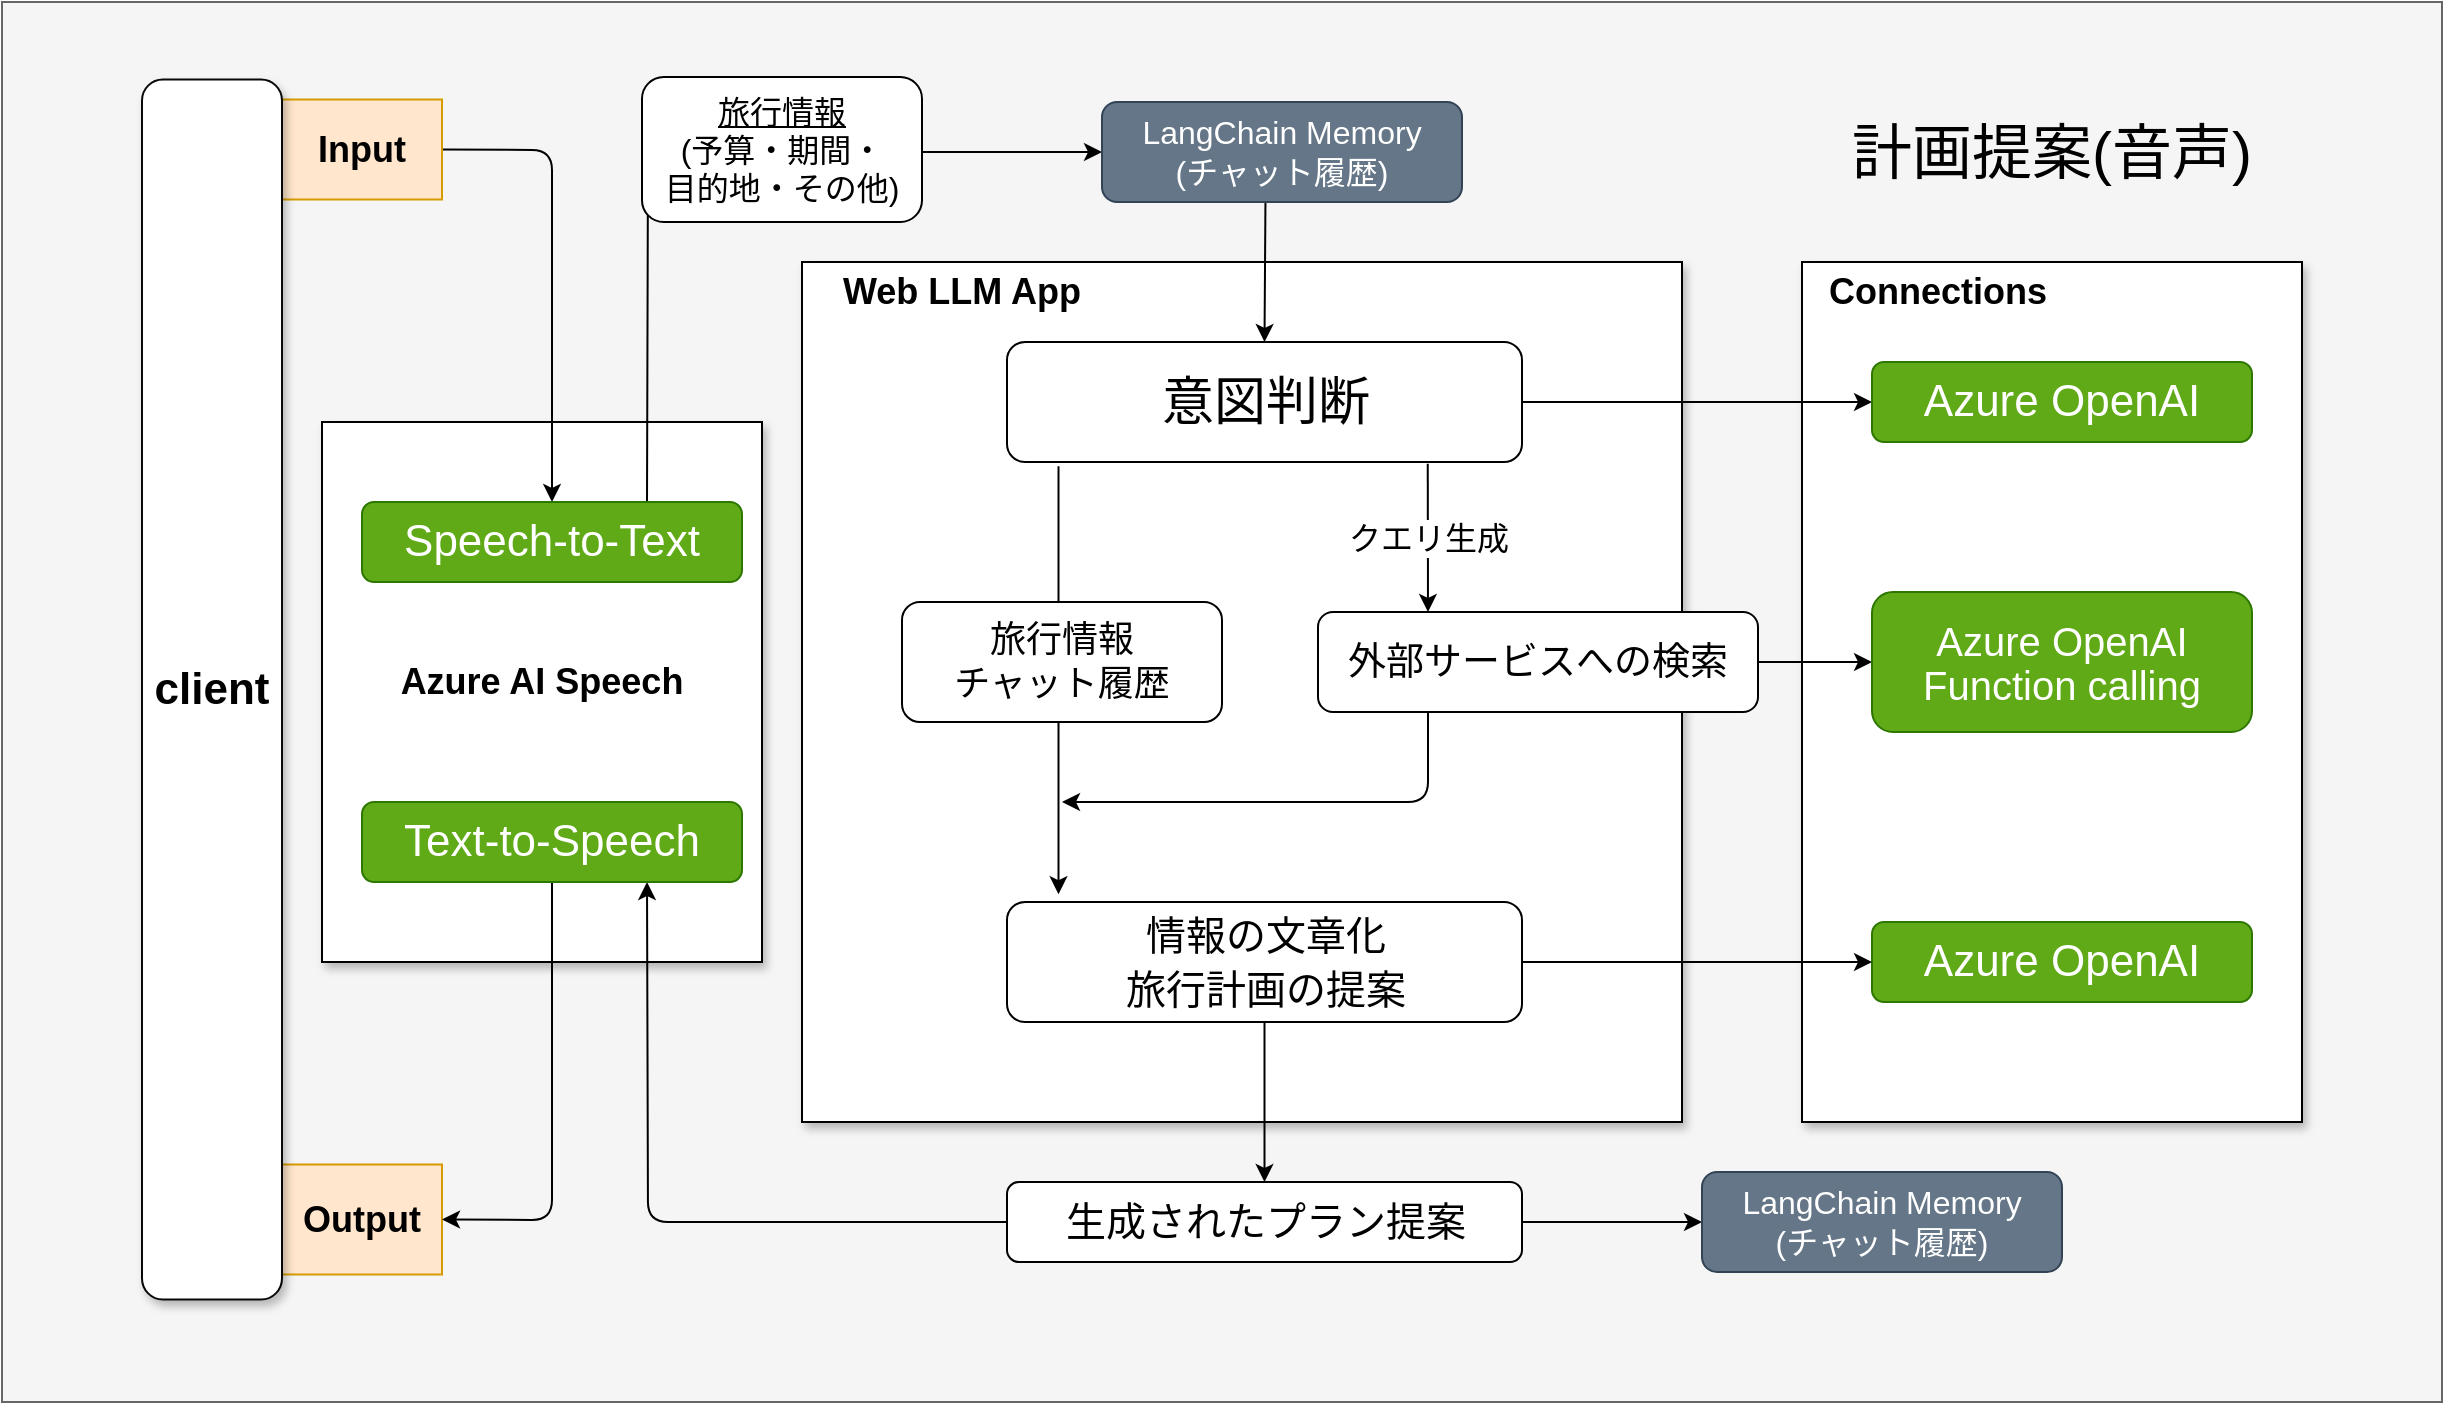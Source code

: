 <mxfile pages="3">
    <diagram name="計画提案(音声)" id="cCEmumAnZUsR_eWoqHt_">
        <mxGraphModel dx="910" dy="952" grid="1" gridSize="10" guides="1" tooltips="1" connect="1" arrows="1" fold="1" page="1" pageScale="1" pageWidth="827" pageHeight="1169" math="0" shadow="0">
            <root>
                <mxCell id="_dDCrjcuB5I1F5ZivIcx-0"/>
                <mxCell id="_dDCrjcuB5I1F5ZivIcx-1" parent="_dDCrjcuB5I1F5ZivIcx-0"/>
                <mxCell id="_dDCrjcuB5I1F5ZivIcx-2" value="" style="rounded=0;whiteSpace=wrap;html=1;strokeColor=#666666;movable=1;resizable=1;rotatable=1;deletable=1;editable=1;connectable=1;fillColor=#f5f5f5;fontColor=#333333;" parent="_dDCrjcuB5I1F5ZivIcx-1" vertex="1">
                    <mxGeometry x="230" y="235" width="1220" height="700" as="geometry"/>
                </mxCell>
                <mxCell id="FfdtrfkBHYAv-GYH5gaA-5" value="" style="rounded=0;whiteSpace=wrap;html=1;shadow=1;glass=0;labelBorderColor=default;fontSize=20;fontColor=default;" parent="_dDCrjcuB5I1F5ZivIcx-1" vertex="1">
                    <mxGeometry x="390" y="445" width="220" height="270" as="geometry"/>
                </mxCell>
                <mxCell id="_dDCrjcuB5I1F5ZivIcx-3" value="" style="rounded=0;whiteSpace=wrap;html=1;shadow=1;" parent="_dDCrjcuB5I1F5ZivIcx-1" vertex="1">
                    <mxGeometry x="630" y="365" width="440" height="430" as="geometry"/>
                </mxCell>
                <mxCell id="_dDCrjcuB5I1F5ZivIcx-4" value="" style="rounded=0;whiteSpace=wrap;html=1;shadow=1;" parent="_dDCrjcuB5I1F5ZivIcx-1" vertex="1">
                    <mxGeometry x="1130" y="365" width="250" height="430" as="geometry"/>
                </mxCell>
                <mxCell id="_dDCrjcuB5I1F5ZivIcx-5" style="edgeStyle=none;html=1;entryX=0;entryY=0.5;entryDx=0;entryDy=0;fontSize=17;" parent="_dDCrjcuB5I1F5ZivIcx-1" source="_dDCrjcuB5I1F5ZivIcx-9" target="_dDCrjcuB5I1F5ZivIcx-10" edge="1">
                    <mxGeometry relative="1" as="geometry"/>
                </mxCell>
                <mxCell id="_dDCrjcuB5I1F5ZivIcx-6" style="edgeStyle=none;html=1;entryX=0.1;entryY=-0.065;entryDx=0;entryDy=0;fontSize=16;exitX=0.1;exitY=1.035;exitDx=0;exitDy=0;exitPerimeter=0;entryPerimeter=0;" parent="_dDCrjcuB5I1F5ZivIcx-1" source="_dDCrjcuB5I1F5ZivIcx-9" target="_dDCrjcuB5I1F5ZivIcx-21" edge="1">
                    <mxGeometry relative="1" as="geometry"/>
                </mxCell>
                <mxCell id="_dDCrjcuB5I1F5ZivIcx-7" style="edgeStyle=none;html=1;exitX=0.817;exitY=1.014;exitDx=0;exitDy=0;entryX=0.25;entryY=0;entryDx=0;entryDy=0;fontSize=16;exitPerimeter=0;" parent="_dDCrjcuB5I1F5ZivIcx-1" source="_dDCrjcuB5I1F5ZivIcx-9" target="_dDCrjcuB5I1F5ZivIcx-14" edge="1">
                    <mxGeometry relative="1" as="geometry"/>
                </mxCell>
                <mxCell id="_dDCrjcuB5I1F5ZivIcx-8" value="クエリ生成" style="edgeLabel;html=1;align=center;verticalAlign=middle;resizable=0;points=[];fontSize=16;" parent="_dDCrjcuB5I1F5ZivIcx-7" vertex="1" connectable="0">
                    <mxGeometry x="-0.37" relative="1" as="geometry">
                        <mxPoint y="13" as="offset"/>
                    </mxGeometry>
                </mxCell>
                <mxCell id="_dDCrjcuB5I1F5ZivIcx-9" value="&lt;font style=&quot;font-size: 26px;&quot;&gt;意図判断&lt;br style=&quot;font-size: 26px;&quot;&gt;&lt;/font&gt;" style="rounded=1;whiteSpace=wrap;html=1;fontSize=26;" parent="_dDCrjcuB5I1F5ZivIcx-1" vertex="1">
                    <mxGeometry x="732.5" y="405" width="257.5" height="60" as="geometry"/>
                </mxCell>
                <mxCell id="_dDCrjcuB5I1F5ZivIcx-10" value="&lt;p style=&quot;line-height: 10%; font-size: 22px;&quot;&gt;Azure&amp;nbsp;&lt;span style=&quot;background-color: initial; font-size: 22px;&quot;&gt;OpenAI&lt;/span&gt;&lt;/p&gt;" style="rounded=1;whiteSpace=wrap;html=1;fontSize=22;fillColor=#60a917;fontColor=#ffffff;strokeColor=#2D7600;" parent="_dDCrjcuB5I1F5ZivIcx-1" vertex="1">
                    <mxGeometry x="1165" y="415" width="190" height="40" as="geometry"/>
                </mxCell>
                <mxCell id="_dDCrjcuB5I1F5ZivIcx-11" style="edgeStyle=none;html=1;fontSize=14;exitX=0.454;exitY=1.01;exitDx=0;exitDy=0;exitPerimeter=0;entryX=0.5;entryY=0;entryDx=0;entryDy=0;" parent="_dDCrjcuB5I1F5ZivIcx-1" source="_dDCrjcuB5I1F5ZivIcx-34" target="_dDCrjcuB5I1F5ZivIcx-9" edge="1">
                    <mxGeometry relative="1" as="geometry">
                        <Array as="points"/>
                        <mxPoint x="860" y="340.78" as="sourcePoint"/>
                        <mxPoint x="860" y="395" as="targetPoint"/>
                    </mxGeometry>
                </mxCell>
                <mxCell id="_dDCrjcuB5I1F5ZivIcx-12" style="edgeStyle=none;html=1;entryX=0;entryY=0.5;entryDx=0;entryDy=0;fontSize=22;" parent="_dDCrjcuB5I1F5ZivIcx-1" source="_dDCrjcuB5I1F5ZivIcx-14" target="_dDCrjcuB5I1F5ZivIcx-16" edge="1">
                    <mxGeometry relative="1" as="geometry"/>
                </mxCell>
                <mxCell id="_dDCrjcuB5I1F5ZivIcx-13" style="edgeStyle=none;html=1;exitX=0.25;exitY=1;exitDx=0;exitDy=0;fontSize=16;" parent="_dDCrjcuB5I1F5ZivIcx-1" source="_dDCrjcuB5I1F5ZivIcx-14" edge="1">
                    <mxGeometry relative="1" as="geometry">
                        <mxPoint x="760" y="635" as="targetPoint"/>
                        <Array as="points">
                            <mxPoint x="943" y="635"/>
                        </Array>
                    </mxGeometry>
                </mxCell>
                <mxCell id="_dDCrjcuB5I1F5ZivIcx-14" value="&lt;font style=&quot;font-size: 19px;&quot;&gt;外部サービスへの検索&lt;/font&gt;" style="rounded=1;whiteSpace=wrap;html=1;fontSize=19;" parent="_dDCrjcuB5I1F5ZivIcx-1" vertex="1">
                    <mxGeometry x="888" y="540" width="220" height="50" as="geometry"/>
                </mxCell>
                <mxCell id="_dDCrjcuB5I1F5ZivIcx-15" value="&lt;p style=&quot;line-height: 10%; font-size: 22px;&quot;&gt;Azure&amp;nbsp;&lt;span style=&quot;background-color: initial; font-size: 22px;&quot;&gt;OpenAI&lt;/span&gt;&lt;/p&gt;" style="rounded=1;whiteSpace=wrap;html=1;fontSize=22;fillColor=#60a917;fontColor=#ffffff;strokeColor=#2D7600;" parent="_dDCrjcuB5I1F5ZivIcx-1" vertex="1">
                    <mxGeometry x="1165" y="695" width="190" height="40" as="geometry"/>
                </mxCell>
                <mxCell id="_dDCrjcuB5I1F5ZivIcx-16" value="&lt;p style=&quot;line-height: 10%; font-size: 20px;&quot;&gt;Azure&amp;nbsp;&lt;span style=&quot;border-color: var(--border-color); background-color: initial; font-size: 20px;&quot;&gt;OpenAI&lt;/span&gt;&lt;span style=&quot;background-color: initial; font-size: 20px;&quot;&gt;&lt;br style=&quot;font-size: 20px;&quot;&gt;&lt;/span&gt;&lt;/p&gt;&lt;p style=&quot;line-height: 10%; font-size: 20px;&quot;&gt;&lt;span style=&quot;background-color: initial; font-size: 20px;&quot;&gt;Function calling&lt;/span&gt;&lt;br style=&quot;font-size: 20px;&quot;&gt;&lt;/p&gt;" style="rounded=1;whiteSpace=wrap;html=1;fontSize=20;fillColor=#60a917;fontColor=#ffffff;strokeColor=#2D7600;" parent="_dDCrjcuB5I1F5ZivIcx-1" vertex="1">
                    <mxGeometry x="1165" y="530" width="190" height="70" as="geometry"/>
                </mxCell>
                <mxCell id="_dDCrjcuB5I1F5ZivIcx-17" value="旅行情報&lt;br&gt;チャット履歴" style="rounded=1;whiteSpace=wrap;html=1;fontSize=18;" parent="_dDCrjcuB5I1F5ZivIcx-1" vertex="1">
                    <mxGeometry x="680" y="535" width="160" height="60" as="geometry"/>
                </mxCell>
                <mxCell id="_dDCrjcuB5I1F5ZivIcx-18" value="計画提案(音声)" style="text;html=1;align=center;verticalAlign=middle;whiteSpace=wrap;rounded=0;fontSize=30;" parent="_dDCrjcuB5I1F5ZivIcx-1" vertex="1">
                    <mxGeometry x="1130" y="295" width="250" height="30" as="geometry"/>
                </mxCell>
                <mxCell id="_dDCrjcuB5I1F5ZivIcx-19" style="edgeStyle=none;html=1;entryX=0;entryY=0.5;entryDx=0;entryDy=0;fontSize=1;" parent="_dDCrjcuB5I1F5ZivIcx-1" source="_dDCrjcuB5I1F5ZivIcx-21" target="_dDCrjcuB5I1F5ZivIcx-15" edge="1">
                    <mxGeometry relative="1" as="geometry"/>
                </mxCell>
                <mxCell id="_dDCrjcuB5I1F5ZivIcx-20" style="edgeStyle=none;html=1;entryX=0.5;entryY=0;entryDx=0;entryDy=0;fontSize=1;" parent="_dDCrjcuB5I1F5ZivIcx-1" source="_dDCrjcuB5I1F5ZivIcx-21" target="_dDCrjcuB5I1F5ZivIcx-24" edge="1">
                    <mxGeometry relative="1" as="geometry">
                        <mxPoint x="860" y="825" as="targetPoint"/>
                    </mxGeometry>
                </mxCell>
                <mxCell id="_dDCrjcuB5I1F5ZivIcx-21" value="&lt;font style=&quot;font-size: 20px;&quot;&gt;情報の文章化&lt;br&gt;旅行計画の提案&lt;br&gt;&lt;/font&gt;" style="rounded=1;whiteSpace=wrap;html=1;fontSize=22;" parent="_dDCrjcuB5I1F5ZivIcx-1" vertex="1">
                    <mxGeometry x="732.5" y="685" width="257.5" height="60" as="geometry"/>
                </mxCell>
                <mxCell id="_dDCrjcuB5I1F5ZivIcx-22" style="edgeStyle=none;html=1;fontSize=1;entryX=0;entryY=0.5;entryDx=0;entryDy=0;" parent="_dDCrjcuB5I1F5ZivIcx-1" source="_dDCrjcuB5I1F5ZivIcx-24" target="_dDCrjcuB5I1F5ZivIcx-25" edge="1">
                    <mxGeometry relative="1" as="geometry">
                        <mxPoint x="1120" y="845" as="targetPoint"/>
                    </mxGeometry>
                </mxCell>
                <mxCell id="_dDCrjcuB5I1F5ZivIcx-23" style="edgeStyle=none;html=1;fontSize=1;entryX=0.75;entryY=1;entryDx=0;entryDy=0;" parent="_dDCrjcuB5I1F5ZivIcx-1" source="_dDCrjcuB5I1F5ZivIcx-24" target="FfdtrfkBHYAv-GYH5gaA-1" edge="1">
                    <mxGeometry relative="1" as="geometry">
                        <mxPoint x="570" y="845" as="targetPoint"/>
                        <Array as="points">
                            <mxPoint x="553" y="845"/>
                        </Array>
                    </mxGeometry>
                </mxCell>
                <mxCell id="_dDCrjcuB5I1F5ZivIcx-24" value="&lt;font style=&quot;font-size: 20px;&quot;&gt;生成されたプラン提案&lt;br&gt;&lt;/font&gt;" style="rounded=1;whiteSpace=wrap;html=1;fontSize=22;" parent="_dDCrjcuB5I1F5ZivIcx-1" vertex="1">
                    <mxGeometry x="732.5" y="825" width="257.5" height="40" as="geometry"/>
                </mxCell>
                <mxCell id="_dDCrjcuB5I1F5ZivIcx-25" value="LangChain Memory&lt;br style=&quot;font-size: 16px;&quot;&gt;(チャット履歴)" style="rounded=1;whiteSpace=wrap;html=1;fontSize=16;fillColor=#647687;strokeColor=#314354;fontColor=#ffffff;" parent="_dDCrjcuB5I1F5ZivIcx-1" vertex="1">
                    <mxGeometry x="1080" y="820" width="180" height="50" as="geometry"/>
                </mxCell>
                <mxCell id="FfdtrfkBHYAv-GYH5gaA-3" style="edgeStyle=none;html=1;entryX=0.5;entryY=0;entryDx=0;entryDy=0;fontSize=20;fontColor=default;exitX=1;exitY=0.5;exitDx=0;exitDy=0;" parent="_dDCrjcuB5I1F5ZivIcx-1" source="_dDCrjcuB5I1F5ZivIcx-26" target="FfdtrfkBHYAv-GYH5gaA-0" edge="1">
                    <mxGeometry relative="1" as="geometry">
                        <Array as="points">
                            <mxPoint x="505" y="309"/>
                        </Array>
                    </mxGeometry>
                </mxCell>
                <mxCell id="_dDCrjcuB5I1F5ZivIcx-26" value="Input" style="rounded=0;whiteSpace=wrap;html=1;shadow=0;labelBorderColor=none;fontSize=18;fontStyle=1;fillColor=#ffe6cc;strokeColor=#d79b00;" parent="_dDCrjcuB5I1F5ZivIcx-1" vertex="1">
                    <mxGeometry x="370" y="283.75" width="80" height="50" as="geometry"/>
                </mxCell>
                <mxCell id="_dDCrjcuB5I1F5ZivIcx-27" value="Output" style="rounded=0;whiteSpace=wrap;html=1;shadow=0;labelBorderColor=none;fontSize=18;fontStyle=1;fillColor=#ffe6cc;strokeColor=#d79b00;" parent="_dDCrjcuB5I1F5ZivIcx-1" vertex="1">
                    <mxGeometry x="370" y="816.25" width="80" height="55" as="geometry"/>
                </mxCell>
                <mxCell id="_dDCrjcuB5I1F5ZivIcx-28" value="Web LLM App" style="text;html=1;strokeColor=none;fillColor=none;align=center;verticalAlign=middle;whiteSpace=wrap;rounded=0;shadow=0;labelBorderColor=none;fontSize=18;fontStyle=1" parent="_dDCrjcuB5I1F5ZivIcx-1" vertex="1">
                    <mxGeometry x="640" y="365" width="140" height="30" as="geometry"/>
                </mxCell>
                <mxCell id="_dDCrjcuB5I1F5ZivIcx-29" value="Connections" style="text;html=1;strokeColor=none;fillColor=none;align=center;verticalAlign=middle;whiteSpace=wrap;rounded=0;shadow=0;labelBorderColor=none;fontSize=18;fontStyle=1" parent="_dDCrjcuB5I1F5ZivIcx-1" vertex="1">
                    <mxGeometry x="1147.5" y="365" width="100" height="30" as="geometry"/>
                </mxCell>
                <mxCell id="_dDCrjcuB5I1F5ZivIcx-30" value="&lt;font style=&quot;font-size: 22px;&quot;&gt;client&lt;/font&gt;" style="rounded=1;whiteSpace=wrap;html=1;strokeColor=#080808;perimeterSpacing=0;fontSize=22;shadow=1;fontStyle=1" parent="_dDCrjcuB5I1F5ZivIcx-1" vertex="1">
                    <mxGeometry x="300" y="273.75" width="70" height="610" as="geometry"/>
                </mxCell>
                <mxCell id="_dDCrjcuB5I1F5ZivIcx-32" style="edgeStyle=none;html=1;entryX=0;entryY=0.5;entryDx=0;entryDy=0;fontSize=16;fontColor=default;exitX=0.75;exitY=0;exitDx=0;exitDy=0;" parent="_dDCrjcuB5I1F5ZivIcx-1" source="FfdtrfkBHYAv-GYH5gaA-0" target="_dDCrjcuB5I1F5ZivIcx-34" edge="1">
                    <mxGeometry relative="1" as="geometry">
                        <Array as="points">
                            <mxPoint x="553" y="310"/>
                        </Array>
                    </mxGeometry>
                </mxCell>
                <mxCell id="_dDCrjcuB5I1F5ZivIcx-33" value="&lt;u&gt;旅行情報&lt;/u&gt;&lt;br&gt;(予算・期間・&lt;br&gt;目的地・その他)" style="rounded=1;whiteSpace=wrap;fontSize=16;html=1;" parent="_dDCrjcuB5I1F5ZivIcx-1" vertex="1">
                    <mxGeometry x="550" y="272.5" width="140" height="72.5" as="geometry"/>
                </mxCell>
                <mxCell id="_dDCrjcuB5I1F5ZivIcx-34" value="LangChain Memory&lt;br style=&quot;font-size: 16px;&quot;&gt;(チャット履歴)" style="rounded=1;whiteSpace=wrap;html=1;fontSize=16;fillColor=#647687;strokeColor=#314354;fontColor=#ffffff;" parent="_dDCrjcuB5I1F5ZivIcx-1" vertex="1">
                    <mxGeometry x="780" y="285" width="180" height="50" as="geometry"/>
                </mxCell>
                <mxCell id="FfdtrfkBHYAv-GYH5gaA-0" value="&lt;p style=&quot;line-height: 10%; font-size: 22px;&quot;&gt;&lt;span style=&quot;background-color: initial; font-size: 22px;&quot;&gt;Speech-to-Text&lt;/span&gt;&lt;/p&gt;" style="rounded=1;whiteSpace=wrap;html=1;fontSize=22;fillColor=#60a917;fontColor=#ffffff;strokeColor=#2D7600;" parent="_dDCrjcuB5I1F5ZivIcx-1" vertex="1">
                    <mxGeometry x="410" y="485" width="190" height="40" as="geometry"/>
                </mxCell>
                <mxCell id="FfdtrfkBHYAv-GYH5gaA-2" style="edgeStyle=none;html=1;entryX=1;entryY=0.5;entryDx=0;entryDy=0;fontSize=20;fontColor=default;" parent="_dDCrjcuB5I1F5ZivIcx-1" source="FfdtrfkBHYAv-GYH5gaA-1" target="_dDCrjcuB5I1F5ZivIcx-27" edge="1">
                    <mxGeometry relative="1" as="geometry">
                        <Array as="points">
                            <mxPoint x="505" y="844"/>
                        </Array>
                    </mxGeometry>
                </mxCell>
                <mxCell id="FfdtrfkBHYAv-GYH5gaA-1" value="&lt;p style=&quot;line-height: 10%; font-size: 22px;&quot;&gt;&lt;span style=&quot;background-color: initial; font-size: 22px;&quot;&gt;Text-to-Speech&lt;/span&gt;&lt;/p&gt;" style="rounded=1;whiteSpace=wrap;html=1;fontSize=22;fillColor=#60a917;fontColor=#ffffff;strokeColor=#2D7600;" parent="_dDCrjcuB5I1F5ZivIcx-1" vertex="1">
                    <mxGeometry x="410" y="635" width="190" height="40" as="geometry"/>
                </mxCell>
                <mxCell id="FfdtrfkBHYAv-GYH5gaA-8" value="Azure AI Speech" style="text;html=1;strokeColor=none;fillColor=none;align=center;verticalAlign=middle;whiteSpace=wrap;rounded=0;shadow=0;labelBorderColor=none;fontSize=18;fontStyle=1" parent="_dDCrjcuB5I1F5ZivIcx-1" vertex="1">
                    <mxGeometry x="390" y="560" width="220" height="30" as="geometry"/>
                </mxCell>
            </root>
        </mxGraphModel>
    </diagram>
    <diagram name="計画提案" id="5vDMvCE3E0zF0jx68hXI">
        <mxGraphModel dx="910" dy="952" grid="1" gridSize="10" guides="1" tooltips="1" connect="1" arrows="1" fold="1" page="1" pageScale="1" pageWidth="827" pageHeight="1169" math="0" shadow="0">
            <root>
                <mxCell id="kQgkRItSt9Re5R0VfFln-0"/>
                <mxCell id="kQgkRItSt9Re5R0VfFln-1" parent="kQgkRItSt9Re5R0VfFln-0"/>
                <mxCell id="kQgkRItSt9Re5R0VfFln-2" value="" style="rounded=0;whiteSpace=wrap;html=1;strokeColor=#666666;movable=1;resizable=1;rotatable=1;deletable=1;editable=1;connectable=1;fillColor=#f5f5f5;fontColor=#333333;" parent="kQgkRItSt9Re5R0VfFln-1" vertex="1">
                    <mxGeometry x="230" y="235" width="1220" height="700" as="geometry"/>
                </mxCell>
                <mxCell id="kQgkRItSt9Re5R0VfFln-4" value="" style="rounded=0;whiteSpace=wrap;html=1;shadow=1;" parent="kQgkRItSt9Re5R0VfFln-1" vertex="1">
                    <mxGeometry x="630" y="365" width="440" height="430" as="geometry"/>
                </mxCell>
                <mxCell id="kQgkRItSt9Re5R0VfFln-5" value="" style="rounded=0;whiteSpace=wrap;html=1;shadow=1;" parent="kQgkRItSt9Re5R0VfFln-1" vertex="1">
                    <mxGeometry x="1130" y="365" width="250" height="430" as="geometry"/>
                </mxCell>
                <mxCell id="kQgkRItSt9Re5R0VfFln-6" style="edgeStyle=none;html=1;entryX=0;entryY=0.5;entryDx=0;entryDy=0;fontSize=17;" parent="kQgkRItSt9Re5R0VfFln-1" source="kQgkRItSt9Re5R0VfFln-10" target="kQgkRItSt9Re5R0VfFln-11" edge="1">
                    <mxGeometry relative="1" as="geometry"/>
                </mxCell>
                <mxCell id="kQgkRItSt9Re5R0VfFln-7" style="edgeStyle=none;html=1;entryX=0.1;entryY=-0.065;entryDx=0;entryDy=0;fontSize=16;exitX=0.1;exitY=1.035;exitDx=0;exitDy=0;exitPerimeter=0;entryPerimeter=0;" parent="kQgkRItSt9Re5R0VfFln-1" source="kQgkRItSt9Re5R0VfFln-10" target="kQgkRItSt9Re5R0VfFln-22" edge="1">
                    <mxGeometry relative="1" as="geometry"/>
                </mxCell>
                <mxCell id="kQgkRItSt9Re5R0VfFln-8" style="edgeStyle=none;html=1;exitX=0.817;exitY=1.014;exitDx=0;exitDy=0;entryX=0.25;entryY=0;entryDx=0;entryDy=0;fontSize=16;exitPerimeter=0;" parent="kQgkRItSt9Re5R0VfFln-1" source="kQgkRItSt9Re5R0VfFln-10" target="kQgkRItSt9Re5R0VfFln-15" edge="1">
                    <mxGeometry relative="1" as="geometry"/>
                </mxCell>
                <mxCell id="kQgkRItSt9Re5R0VfFln-9" value="クエリ生成" style="edgeLabel;html=1;align=center;verticalAlign=middle;resizable=0;points=[];fontSize=16;" parent="kQgkRItSt9Re5R0VfFln-8" vertex="1" connectable="0">
                    <mxGeometry x="-0.37" relative="1" as="geometry">
                        <mxPoint y="13" as="offset"/>
                    </mxGeometry>
                </mxCell>
                <mxCell id="kQgkRItSt9Re5R0VfFln-10" value="&lt;font style=&quot;font-size: 26px;&quot;&gt;意図判断&lt;br style=&quot;font-size: 26px;&quot;&gt;&lt;/font&gt;" style="rounded=1;whiteSpace=wrap;html=1;fontSize=26;" parent="kQgkRItSt9Re5R0VfFln-1" vertex="1">
                    <mxGeometry x="732.5" y="405" width="257.5" height="60" as="geometry"/>
                </mxCell>
                <mxCell id="kQgkRItSt9Re5R0VfFln-11" value="&lt;p style=&quot;line-height: 10%; font-size: 22px;&quot;&gt;Azure&amp;nbsp;&lt;span style=&quot;background-color: initial; font-size: 22px;&quot;&gt;OpenAI&lt;/span&gt;&lt;/p&gt;" style="rounded=1;whiteSpace=wrap;html=1;fontSize=22;fillColor=#60a917;fontColor=#ffffff;strokeColor=#2D7600;" parent="kQgkRItSt9Re5R0VfFln-1" vertex="1">
                    <mxGeometry x="1165" y="415" width="190" height="40" as="geometry"/>
                </mxCell>
                <mxCell id="kQgkRItSt9Re5R0VfFln-12" style="edgeStyle=none;html=1;fontSize=14;exitX=0.454;exitY=1.01;exitDx=0;exitDy=0;exitPerimeter=0;entryX=0.5;entryY=0;entryDx=0;entryDy=0;" parent="kQgkRItSt9Re5R0VfFln-1" source="kQgkRItSt9Re5R0VfFln-35" target="kQgkRItSt9Re5R0VfFln-10" edge="1">
                    <mxGeometry relative="1" as="geometry">
                        <Array as="points"/>
                        <mxPoint x="860" y="340.78" as="sourcePoint"/>
                        <mxPoint x="860" y="395" as="targetPoint"/>
                    </mxGeometry>
                </mxCell>
                <mxCell id="kQgkRItSt9Re5R0VfFln-13" style="edgeStyle=none;html=1;entryX=0;entryY=0.5;entryDx=0;entryDy=0;fontSize=22;" parent="kQgkRItSt9Re5R0VfFln-1" source="kQgkRItSt9Re5R0VfFln-15" target="kQgkRItSt9Re5R0VfFln-17" edge="1">
                    <mxGeometry relative="1" as="geometry"/>
                </mxCell>
                <mxCell id="kQgkRItSt9Re5R0VfFln-14" style="edgeStyle=none;html=1;exitX=0.25;exitY=1;exitDx=0;exitDy=0;fontSize=16;" parent="kQgkRItSt9Re5R0VfFln-1" source="kQgkRItSt9Re5R0VfFln-15" edge="1">
                    <mxGeometry relative="1" as="geometry">
                        <mxPoint x="760" y="635" as="targetPoint"/>
                        <Array as="points">
                            <mxPoint x="943" y="635"/>
                        </Array>
                    </mxGeometry>
                </mxCell>
                <mxCell id="kQgkRItSt9Re5R0VfFln-15" value="&lt;font style=&quot;font-size: 19px;&quot;&gt;外部サービスへの検索&lt;/font&gt;" style="rounded=1;whiteSpace=wrap;html=1;fontSize=19;" parent="kQgkRItSt9Re5R0VfFln-1" vertex="1">
                    <mxGeometry x="888" y="540" width="220" height="50" as="geometry"/>
                </mxCell>
                <mxCell id="kQgkRItSt9Re5R0VfFln-16" value="&lt;p style=&quot;line-height: 10%; font-size: 22px;&quot;&gt;Azure&amp;nbsp;&lt;span style=&quot;background-color: initial; font-size: 22px;&quot;&gt;OpenAI&lt;/span&gt;&lt;/p&gt;" style="rounded=1;whiteSpace=wrap;html=1;fontSize=22;fillColor=#60a917;fontColor=#ffffff;strokeColor=#2D7600;" parent="kQgkRItSt9Re5R0VfFln-1" vertex="1">
                    <mxGeometry x="1165" y="695" width="190" height="40" as="geometry"/>
                </mxCell>
                <mxCell id="kQgkRItSt9Re5R0VfFln-17" value="&lt;p style=&quot;line-height: 10%; font-size: 20px;&quot;&gt;Azure&amp;nbsp;&lt;span style=&quot;border-color: var(--border-color); background-color: initial; font-size: 20px;&quot;&gt;OpenAI&lt;/span&gt;&lt;span style=&quot;background-color: initial; font-size: 20px;&quot;&gt;&lt;br style=&quot;font-size: 20px;&quot;&gt;&lt;/span&gt;&lt;/p&gt;&lt;p style=&quot;line-height: 10%; font-size: 20px;&quot;&gt;&lt;span style=&quot;background-color: initial; font-size: 20px;&quot;&gt;Function calling&lt;/span&gt;&lt;br style=&quot;font-size: 20px;&quot;&gt;&lt;/p&gt;" style="rounded=1;whiteSpace=wrap;html=1;fontSize=20;fillColor=#60a917;fontColor=#ffffff;strokeColor=#2D7600;" parent="kQgkRItSt9Re5R0VfFln-1" vertex="1">
                    <mxGeometry x="1165" y="530" width="190" height="70" as="geometry"/>
                </mxCell>
                <mxCell id="kQgkRItSt9Re5R0VfFln-18" value="旅行情報&lt;br&gt;チャット履歴" style="rounded=1;whiteSpace=wrap;html=1;fontSize=18;" parent="kQgkRItSt9Re5R0VfFln-1" vertex="1">
                    <mxGeometry x="680" y="535" width="160" height="60" as="geometry"/>
                </mxCell>
                <mxCell id="kQgkRItSt9Re5R0VfFln-19" value="計画提案" style="text;html=1;align=center;verticalAlign=middle;whiteSpace=wrap;rounded=0;fontSize=30;" parent="kQgkRItSt9Re5R0VfFln-1" vertex="1">
                    <mxGeometry x="1130" y="295" width="250" height="30" as="geometry"/>
                </mxCell>
                <mxCell id="kQgkRItSt9Re5R0VfFln-20" style="edgeStyle=none;html=1;entryX=0;entryY=0.5;entryDx=0;entryDy=0;fontSize=1;" parent="kQgkRItSt9Re5R0VfFln-1" source="kQgkRItSt9Re5R0VfFln-22" target="kQgkRItSt9Re5R0VfFln-16" edge="1">
                    <mxGeometry relative="1" as="geometry"/>
                </mxCell>
                <mxCell id="kQgkRItSt9Re5R0VfFln-21" style="edgeStyle=none;html=1;entryX=0.5;entryY=0;entryDx=0;entryDy=0;fontSize=1;" parent="kQgkRItSt9Re5R0VfFln-1" source="kQgkRItSt9Re5R0VfFln-22" target="kQgkRItSt9Re5R0VfFln-25" edge="1">
                    <mxGeometry relative="1" as="geometry">
                        <mxPoint x="860" y="825" as="targetPoint"/>
                    </mxGeometry>
                </mxCell>
                <mxCell id="kQgkRItSt9Re5R0VfFln-22" value="&lt;font style=&quot;font-size: 20px;&quot;&gt;情報の文章化&lt;br&gt;旅行計画の提案&lt;br&gt;&lt;/font&gt;" style="rounded=1;whiteSpace=wrap;html=1;fontSize=22;" parent="kQgkRItSt9Re5R0VfFln-1" vertex="1">
                    <mxGeometry x="732.5" y="685" width="257.5" height="60" as="geometry"/>
                </mxCell>
                <mxCell id="kQgkRItSt9Re5R0VfFln-23" style="edgeStyle=none;html=1;fontSize=1;entryX=0;entryY=0.5;entryDx=0;entryDy=0;" parent="kQgkRItSt9Re5R0VfFln-1" source="kQgkRItSt9Re5R0VfFln-25" target="kQgkRItSt9Re5R0VfFln-26" edge="1">
                    <mxGeometry relative="1" as="geometry">
                        <mxPoint x="1120" y="845" as="targetPoint"/>
                    </mxGeometry>
                </mxCell>
                <mxCell id="kQgkRItSt9Re5R0VfFln-25" value="&lt;font style=&quot;font-size: 20px;&quot;&gt;生成されたプラン提案&lt;br&gt;&lt;/font&gt;" style="rounded=1;whiteSpace=wrap;html=1;fontSize=22;" parent="kQgkRItSt9Re5R0VfFln-1" vertex="1">
                    <mxGeometry x="732.5" y="825" width="257.5" height="40" as="geometry"/>
                </mxCell>
                <mxCell id="kQgkRItSt9Re5R0VfFln-26" value="LangChain Memory&lt;br style=&quot;font-size: 16px;&quot;&gt;(チャット履歴)" style="rounded=1;whiteSpace=wrap;html=1;fontSize=16;fillColor=#647687;strokeColor=#314354;fontColor=#ffffff;" parent="kQgkRItSt9Re5R0VfFln-1" vertex="1">
                    <mxGeometry x="1080" y="820" width="180" height="50" as="geometry"/>
                </mxCell>
                <mxCell id="kQgkRItSt9Re5R0VfFln-28" value="Input" style="rounded=0;whiteSpace=wrap;html=1;shadow=0;labelBorderColor=none;fontSize=18;fontStyle=1;fillColor=#ffe6cc;strokeColor=#d79b00;" parent="kQgkRItSt9Re5R0VfFln-1" vertex="1">
                    <mxGeometry x="370" y="283.75" width="80" height="50" as="geometry"/>
                </mxCell>
                <mxCell id="kQgkRItSt9Re5R0VfFln-29" value="Output" style="rounded=0;whiteSpace=wrap;html=1;shadow=0;labelBorderColor=none;fontSize=18;fontStyle=1;fillColor=#ffe6cc;strokeColor=#d79b00;" parent="kQgkRItSt9Re5R0VfFln-1" vertex="1">
                    <mxGeometry x="370" y="816.25" width="80" height="55" as="geometry"/>
                </mxCell>
                <mxCell id="kQgkRItSt9Re5R0VfFln-30" value="Web LLM App" style="text;html=1;strokeColor=none;fillColor=none;align=center;verticalAlign=middle;whiteSpace=wrap;rounded=0;shadow=0;labelBorderColor=none;fontSize=18;fontStyle=1" parent="kQgkRItSt9Re5R0VfFln-1" vertex="1">
                    <mxGeometry x="640" y="365" width="140" height="30" as="geometry"/>
                </mxCell>
                <mxCell id="kQgkRItSt9Re5R0VfFln-31" value="Connections" style="text;html=1;strokeColor=none;fillColor=none;align=center;verticalAlign=middle;whiteSpace=wrap;rounded=0;shadow=0;labelBorderColor=none;fontSize=18;fontStyle=1" parent="kQgkRItSt9Re5R0VfFln-1" vertex="1">
                    <mxGeometry x="1147.5" y="365" width="100" height="30" as="geometry"/>
                </mxCell>
                <mxCell id="kQgkRItSt9Re5R0VfFln-32" value="&lt;font style=&quot;font-size: 22px;&quot;&gt;client&lt;/font&gt;" style="rounded=1;whiteSpace=wrap;html=1;strokeColor=#080808;perimeterSpacing=0;fontSize=22;shadow=1;fontStyle=1" parent="kQgkRItSt9Re5R0VfFln-1" vertex="1">
                    <mxGeometry x="300" y="273.75" width="70" height="610" as="geometry"/>
                </mxCell>
                <mxCell id="kQgkRItSt9Re5R0VfFln-33" style="edgeStyle=none;html=1;entryX=0;entryY=0.5;entryDx=0;entryDy=0;fontSize=16;fontColor=default;exitX=1;exitY=0.5;exitDx=0;exitDy=0;" parent="kQgkRItSt9Re5R0VfFln-1" source="kQgkRItSt9Re5R0VfFln-28" target="kQgkRItSt9Re5R0VfFln-35" edge="1">
                    <mxGeometry relative="1" as="geometry">
                        <mxPoint x="552.5" y="485" as="sourcePoint"/>
                        <Array as="points"/>
                    </mxGeometry>
                </mxCell>
                <mxCell id="kQgkRItSt9Re5R0VfFln-34" value="&lt;u&gt;旅行情報&lt;/u&gt;&lt;br&gt;(予算・期間・&lt;br&gt;目的地・その他)" style="rounded=1;whiteSpace=wrap;fontSize=16;html=1;" parent="kQgkRItSt9Re5R0VfFln-1" vertex="1">
                    <mxGeometry x="550" y="272.5" width="140" height="72.5" as="geometry"/>
                </mxCell>
                <mxCell id="kQgkRItSt9Re5R0VfFln-35" value="LangChain Memory&lt;br style=&quot;font-size: 16px;&quot;&gt;(チャット履歴)" style="rounded=1;whiteSpace=wrap;html=1;fontSize=16;fillColor=#647687;strokeColor=#314354;fontColor=#ffffff;" parent="kQgkRItSt9Re5R0VfFln-1" vertex="1">
                    <mxGeometry x="780" y="285" width="180" height="50" as="geometry"/>
                </mxCell>
                <mxCell id="kQgkRItSt9Re5R0VfFln-37" style="edgeStyle=none;html=1;entryX=1;entryY=0.5;entryDx=0;entryDy=0;fontSize=20;fontColor=default;exitX=0;exitY=0.5;exitDx=0;exitDy=0;" parent="kQgkRItSt9Re5R0VfFln-1" source="kQgkRItSt9Re5R0VfFln-25" target="kQgkRItSt9Re5R0VfFln-29" edge="1">
                    <mxGeometry relative="1" as="geometry">
                        <Array as="points"/>
                        <mxPoint x="505" y="675" as="sourcePoint"/>
                    </mxGeometry>
                </mxCell>
            </root>
        </mxGraphModel>
    </diagram>
    <diagram name="予約" id="emeD-xH0rabRUpP9thuH">
        <mxGraphModel dx="851" dy="591" grid="1" gridSize="10" guides="1" tooltips="1" connect="1" arrows="1" fold="1" page="1" pageScale="1" pageWidth="827" pageHeight="1169" math="0" shadow="0">
            <root>
                <mxCell id="vxVyeqy7I3OAnm5J7iQC-0"/>
                <mxCell id="vxVyeqy7I3OAnm5J7iQC-1" parent="vxVyeqy7I3OAnm5J7iQC-0"/>
                <mxCell id="vxVyeqy7I3OAnm5J7iQC-2" value="" style="rounded=0;whiteSpace=wrap;html=1;strokeColor=#666666;movable=1;resizable=1;rotatable=1;deletable=1;editable=1;connectable=1;fillColor=#f5f5f5;fontColor=#333333;" vertex="1" parent="vxVyeqy7I3OAnm5J7iQC-1">
                    <mxGeometry x="230" y="235" width="1220" height="700" as="geometry"/>
                </mxCell>
                <mxCell id="vxVyeqy7I3OAnm5J7iQC-3" value="" style="rounded=0;whiteSpace=wrap;html=1;shadow=1;" vertex="1" parent="vxVyeqy7I3OAnm5J7iQC-1">
                    <mxGeometry x="630" y="365" width="440" height="430" as="geometry"/>
                </mxCell>
                <mxCell id="vxVyeqy7I3OAnm5J7iQC-4" value="" style="rounded=0;whiteSpace=wrap;html=1;shadow=1;" vertex="1" parent="vxVyeqy7I3OAnm5J7iQC-1">
                    <mxGeometry x="1130" y="365" width="250" height="430" as="geometry"/>
                </mxCell>
                <mxCell id="vxVyeqy7I3OAnm5J7iQC-5" style="edgeStyle=none;html=1;entryX=0;entryY=0.5;entryDx=0;entryDy=0;fontSize=17;" edge="1" parent="vxVyeqy7I3OAnm5J7iQC-1" source="vxVyeqy7I3OAnm5J7iQC-9" target="vxVyeqy7I3OAnm5J7iQC-10">
                    <mxGeometry relative="1" as="geometry"/>
                </mxCell>
                <mxCell id="vxVyeqy7I3OAnm5J7iQC-6" style="edgeStyle=none;html=1;entryX=0.1;entryY=-0.065;entryDx=0;entryDy=0;fontSize=16;exitX=0.1;exitY=1.035;exitDx=0;exitDy=0;exitPerimeter=0;entryPerimeter=0;" edge="1" parent="vxVyeqy7I3OAnm5J7iQC-1" source="vxVyeqy7I3OAnm5J7iQC-9" target="vxVyeqy7I3OAnm5J7iQC-21">
                    <mxGeometry relative="1" as="geometry"/>
                </mxCell>
                <mxCell id="vxVyeqy7I3OAnm5J7iQC-7" style="edgeStyle=none;html=1;exitX=0.817;exitY=1.014;exitDx=0;exitDy=0;entryX=0.25;entryY=0;entryDx=0;entryDy=0;fontSize=16;exitPerimeter=0;" edge="1" parent="vxVyeqy7I3OAnm5J7iQC-1" source="vxVyeqy7I3OAnm5J7iQC-9" target="vxVyeqy7I3OAnm5J7iQC-14">
                    <mxGeometry relative="1" as="geometry"/>
                </mxCell>
                <mxCell id="vxVyeqy7I3OAnm5J7iQC-8" value="クエリ生成" style="edgeLabel;html=1;align=center;verticalAlign=middle;resizable=0;points=[];fontSize=16;" vertex="1" connectable="0" parent="vxVyeqy7I3OAnm5J7iQC-7">
                    <mxGeometry x="-0.37" relative="1" as="geometry">
                        <mxPoint y="13" as="offset"/>
                    </mxGeometry>
                </mxCell>
                <mxCell id="vxVyeqy7I3OAnm5J7iQC-9" value="&lt;font style=&quot;font-size: 26px;&quot;&gt;意図判断&lt;br style=&quot;font-size: 26px;&quot;&gt;&lt;/font&gt;" style="rounded=1;whiteSpace=wrap;html=1;fontSize=26;" vertex="1" parent="vxVyeqy7I3OAnm5J7iQC-1">
                    <mxGeometry x="732.5" y="405" width="257.5" height="60" as="geometry"/>
                </mxCell>
                <mxCell id="vxVyeqy7I3OAnm5J7iQC-10" value="&lt;p style=&quot;line-height: 10%; font-size: 22px;&quot;&gt;Azure&amp;nbsp;&lt;span style=&quot;background-color: initial; font-size: 22px;&quot;&gt;OpenAI&lt;/span&gt;&lt;/p&gt;" style="rounded=1;whiteSpace=wrap;html=1;fontSize=22;fillColor=#60a917;fontColor=#ffffff;strokeColor=#2D7600;" vertex="1" parent="vxVyeqy7I3OAnm5J7iQC-1">
                    <mxGeometry x="1165" y="415" width="190" height="40" as="geometry"/>
                </mxCell>
                <mxCell id="vxVyeqy7I3OAnm5J7iQC-11" style="edgeStyle=none;html=1;fontSize=14;exitX=0.454;exitY=1.01;exitDx=0;exitDy=0;exitPerimeter=0;entryX=0.5;entryY=0;entryDx=0;entryDy=0;" edge="1" parent="vxVyeqy7I3OAnm5J7iQC-1" source="vxVyeqy7I3OAnm5J7iQC-32" target="vxVyeqy7I3OAnm5J7iQC-9">
                    <mxGeometry relative="1" as="geometry">
                        <Array as="points"/>
                        <mxPoint x="860" y="340.78" as="sourcePoint"/>
                        <mxPoint x="860" y="395" as="targetPoint"/>
                    </mxGeometry>
                </mxCell>
                <mxCell id="vxVyeqy7I3OAnm5J7iQC-12" style="edgeStyle=none;html=1;entryX=0;entryY=0.5;entryDx=0;entryDy=0;fontSize=22;" edge="1" parent="vxVyeqy7I3OAnm5J7iQC-1" source="vxVyeqy7I3OAnm5J7iQC-14" target="vxVyeqy7I3OAnm5J7iQC-16">
                    <mxGeometry relative="1" as="geometry"/>
                </mxCell>
                <mxCell id="vxVyeqy7I3OAnm5J7iQC-13" style="edgeStyle=none;html=1;exitX=0.25;exitY=1;exitDx=0;exitDy=0;fontSize=16;" edge="1" parent="vxVyeqy7I3OAnm5J7iQC-1" source="vxVyeqy7I3OAnm5J7iQC-14">
                    <mxGeometry relative="1" as="geometry">
                        <mxPoint x="760" y="635" as="targetPoint"/>
                        <Array as="points">
                            <mxPoint x="943" y="635"/>
                        </Array>
                    </mxGeometry>
                </mxCell>
                <mxCell id="vxVyeqy7I3OAnm5J7iQC-14" value="&lt;font style=&quot;font-size: 19px;&quot;&gt;外部サービスへの検索&lt;/font&gt;" style="rounded=1;whiteSpace=wrap;html=1;fontSize=19;" vertex="1" parent="vxVyeqy7I3OAnm5J7iQC-1">
                    <mxGeometry x="888" y="540" width="220" height="50" as="geometry"/>
                </mxCell>
                <mxCell id="vxVyeqy7I3OAnm5J7iQC-15" value="&lt;p style=&quot;line-height: 10%; font-size: 22px;&quot;&gt;Azure&amp;nbsp;&lt;span style=&quot;background-color: initial; font-size: 22px;&quot;&gt;OpenAI&lt;/span&gt;&lt;/p&gt;" style="rounded=1;whiteSpace=wrap;html=1;fontSize=22;fillColor=#60a917;fontColor=#ffffff;strokeColor=#2D7600;" vertex="1" parent="vxVyeqy7I3OAnm5J7iQC-1">
                    <mxGeometry x="1165" y="695" width="190" height="40" as="geometry"/>
                </mxCell>
                <mxCell id="vxVyeqy7I3OAnm5J7iQC-16" value="&lt;p style=&quot;line-height: 10%; font-size: 20px;&quot;&gt;Azure&amp;nbsp;&lt;span style=&quot;border-color: var(--border-color); background-color: initial; font-size: 20px;&quot;&gt;OpenAI&lt;/span&gt;&lt;span style=&quot;background-color: initial; font-size: 20px;&quot;&gt;&lt;br style=&quot;font-size: 20px;&quot;&gt;&lt;/span&gt;&lt;/p&gt;&lt;p style=&quot;line-height: 10%; font-size: 20px;&quot;&gt;&lt;span style=&quot;background-color: initial; font-size: 20px;&quot;&gt;Function calling&lt;/span&gt;&lt;br style=&quot;font-size: 20px;&quot;&gt;&lt;/p&gt;" style="rounded=1;whiteSpace=wrap;html=1;fontSize=20;fillColor=#60a917;fontColor=#ffffff;strokeColor=#2D7600;" vertex="1" parent="vxVyeqy7I3OAnm5J7iQC-1">
                    <mxGeometry x="1165" y="530" width="190" height="70" as="geometry"/>
                </mxCell>
                <mxCell id="vxVyeqy7I3OAnm5J7iQC-17" value="旅行情報&lt;br&gt;チャット履歴" style="rounded=1;whiteSpace=wrap;html=1;fontSize=18;" vertex="1" parent="vxVyeqy7I3OAnm5J7iQC-1">
                    <mxGeometry x="680" y="535" width="160" height="60" as="geometry"/>
                </mxCell>
                <mxCell id="vxVyeqy7I3OAnm5J7iQC-18" value="予約" style="text;html=1;align=center;verticalAlign=middle;whiteSpace=wrap;rounded=0;fontSize=30;" vertex="1" parent="vxVyeqy7I3OAnm5J7iQC-1">
                    <mxGeometry x="1130" y="295" width="250" height="30" as="geometry"/>
                </mxCell>
                <mxCell id="vxVyeqy7I3OAnm5J7iQC-19" style="edgeStyle=none;html=1;entryX=0;entryY=0.5;entryDx=0;entryDy=0;fontSize=1;" edge="1" parent="vxVyeqy7I3OAnm5J7iQC-1" source="vxVyeqy7I3OAnm5J7iQC-21" target="vxVyeqy7I3OAnm5J7iQC-15">
                    <mxGeometry relative="1" as="geometry"/>
                </mxCell>
                <mxCell id="vxVyeqy7I3OAnm5J7iQC-20" style="edgeStyle=none;html=1;entryX=0.5;entryY=0;entryDx=0;entryDy=0;fontSize=1;" edge="1" parent="vxVyeqy7I3OAnm5J7iQC-1" source="vxVyeqy7I3OAnm5J7iQC-21" target="vxVyeqy7I3OAnm5J7iQC-23">
                    <mxGeometry relative="1" as="geometry">
                        <mxPoint x="860" y="825" as="targetPoint"/>
                    </mxGeometry>
                </mxCell>
                <mxCell id="vxVyeqy7I3OAnm5J7iQC-21" value="&lt;font style=&quot;font-size: 20px;&quot;&gt;情報の文章化&lt;br&gt;旅行計画の提案&lt;br&gt;&lt;/font&gt;" style="rounded=1;whiteSpace=wrap;html=1;fontSize=22;" vertex="1" parent="vxVyeqy7I3OAnm5J7iQC-1">
                    <mxGeometry x="732.5" y="685" width="257.5" height="60" as="geometry"/>
                </mxCell>
                <mxCell id="vxVyeqy7I3OAnm5J7iQC-22" style="edgeStyle=none;html=1;fontSize=1;entryX=0;entryY=0.5;entryDx=0;entryDy=0;" edge="1" parent="vxVyeqy7I3OAnm5J7iQC-1" source="vxVyeqy7I3OAnm5J7iQC-23" target="vxVyeqy7I3OAnm5J7iQC-24">
                    <mxGeometry relative="1" as="geometry">
                        <mxPoint x="1120" y="845" as="targetPoint"/>
                    </mxGeometry>
                </mxCell>
                <mxCell id="vxVyeqy7I3OAnm5J7iQC-23" value="&lt;font style=&quot;font-size: 20px;&quot;&gt;生成されたプラン提案&lt;br&gt;&lt;/font&gt;" style="rounded=1;whiteSpace=wrap;html=1;fontSize=22;" vertex="1" parent="vxVyeqy7I3OAnm5J7iQC-1">
                    <mxGeometry x="732.5" y="825" width="257.5" height="40" as="geometry"/>
                </mxCell>
                <mxCell id="vxVyeqy7I3OAnm5J7iQC-24" value="LangChain Memory&lt;br style=&quot;font-size: 16px;&quot;&gt;(チャット履歴)" style="rounded=1;whiteSpace=wrap;html=1;fontSize=16;fillColor=#647687;strokeColor=#314354;fontColor=#ffffff;" vertex="1" parent="vxVyeqy7I3OAnm5J7iQC-1">
                    <mxGeometry x="1080" y="820" width="180" height="50" as="geometry"/>
                </mxCell>
                <mxCell id="vxVyeqy7I3OAnm5J7iQC-25" value="Input" style="rounded=0;whiteSpace=wrap;html=1;shadow=0;labelBorderColor=none;fontSize=18;fontStyle=1;fillColor=#ffe6cc;strokeColor=#d79b00;" vertex="1" parent="vxVyeqy7I3OAnm5J7iQC-1">
                    <mxGeometry x="370" y="283.75" width="80" height="50" as="geometry"/>
                </mxCell>
                <mxCell id="vxVyeqy7I3OAnm5J7iQC-26" value="Output" style="rounded=0;whiteSpace=wrap;html=1;shadow=0;labelBorderColor=none;fontSize=18;fontStyle=1;fillColor=#ffe6cc;strokeColor=#d79b00;" vertex="1" parent="vxVyeqy7I3OAnm5J7iQC-1">
                    <mxGeometry x="370" y="816.25" width="80" height="55" as="geometry"/>
                </mxCell>
                <mxCell id="vxVyeqy7I3OAnm5J7iQC-27" value="Web LLM App" style="text;html=1;strokeColor=none;fillColor=none;align=center;verticalAlign=middle;whiteSpace=wrap;rounded=0;shadow=0;labelBorderColor=none;fontSize=18;fontStyle=1" vertex="1" parent="vxVyeqy7I3OAnm5J7iQC-1">
                    <mxGeometry x="640" y="365" width="140" height="30" as="geometry"/>
                </mxCell>
                <mxCell id="vxVyeqy7I3OAnm5J7iQC-28" value="Connections" style="text;html=1;strokeColor=none;fillColor=none;align=center;verticalAlign=middle;whiteSpace=wrap;rounded=0;shadow=0;labelBorderColor=none;fontSize=18;fontStyle=1" vertex="1" parent="vxVyeqy7I3OAnm5J7iQC-1">
                    <mxGeometry x="1147.5" y="365" width="100" height="30" as="geometry"/>
                </mxCell>
                <mxCell id="vxVyeqy7I3OAnm5J7iQC-29" value="&lt;font style=&quot;font-size: 22px;&quot;&gt;client&lt;/font&gt;" style="rounded=1;whiteSpace=wrap;html=1;strokeColor=#080808;perimeterSpacing=0;fontSize=22;shadow=1;fontStyle=1" vertex="1" parent="vxVyeqy7I3OAnm5J7iQC-1">
                    <mxGeometry x="300" y="273.75" width="70" height="610" as="geometry"/>
                </mxCell>
                <mxCell id="vxVyeqy7I3OAnm5J7iQC-30" style="edgeStyle=none;html=1;entryX=0;entryY=0.5;entryDx=0;entryDy=0;fontSize=16;fontColor=default;exitX=1;exitY=0.5;exitDx=0;exitDy=0;" edge="1" parent="vxVyeqy7I3OAnm5J7iQC-1" source="vxVyeqy7I3OAnm5J7iQC-25" target="vxVyeqy7I3OAnm5J7iQC-32">
                    <mxGeometry relative="1" as="geometry">
                        <mxPoint x="552.5" y="485" as="sourcePoint"/>
                        <Array as="points"/>
                    </mxGeometry>
                </mxCell>
                <mxCell id="vxVyeqy7I3OAnm5J7iQC-31" value="&lt;u&gt;旅行情報&lt;/u&gt;&lt;br&gt;(予算・期間・&lt;br&gt;目的地・その他)" style="rounded=1;whiteSpace=wrap;fontSize=16;html=1;" vertex="1" parent="vxVyeqy7I3OAnm5J7iQC-1">
                    <mxGeometry x="550" y="272.5" width="140" height="72.5" as="geometry"/>
                </mxCell>
                <mxCell id="vxVyeqy7I3OAnm5J7iQC-32" value="LangChain Memory&lt;br style=&quot;font-size: 16px;&quot;&gt;(チャット履歴)" style="rounded=1;whiteSpace=wrap;html=1;fontSize=16;fillColor=#647687;strokeColor=#314354;fontColor=#ffffff;" vertex="1" parent="vxVyeqy7I3OAnm5J7iQC-1">
                    <mxGeometry x="780" y="285" width="180" height="50" as="geometry"/>
                </mxCell>
                <mxCell id="vxVyeqy7I3OAnm5J7iQC-33" style="edgeStyle=none;html=1;entryX=1;entryY=0.5;entryDx=0;entryDy=0;fontSize=20;fontColor=default;exitX=0;exitY=0.5;exitDx=0;exitDy=0;" edge="1" parent="vxVyeqy7I3OAnm5J7iQC-1" source="vxVyeqy7I3OAnm5J7iQC-23" target="vxVyeqy7I3OAnm5J7iQC-26">
                    <mxGeometry relative="1" as="geometry">
                        <Array as="points"/>
                        <mxPoint x="505" y="675" as="sourcePoint"/>
                    </mxGeometry>
                </mxCell>
            </root>
        </mxGraphModel>
    </diagram>
</mxfile>
